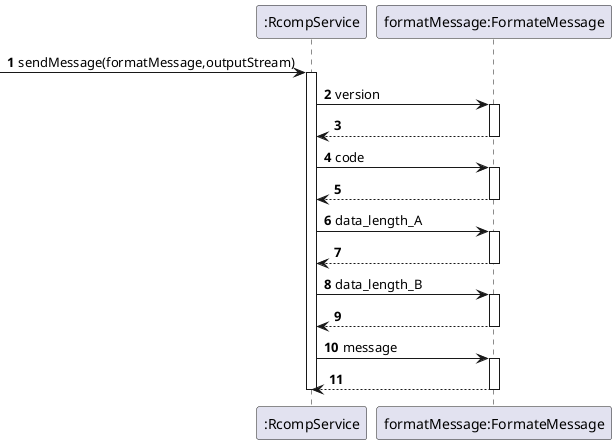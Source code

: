 @startuml
'https://plantuml.com/sequence-diagram

autonumber
participant ":RcompService" as serv
participant "formatMessage:FormateMessage" as msg

[->serv: sendMessage(formatMessage,outputStream)
activate serv
serv -> msg: version
activate msg
msg-->serv
deactivate msg
serv -> msg: code
activate msg
msg-->serv
deactivate msg
serv -> msg: data_length_A
activate msg
msg-->serv
deactivate msg
serv -> msg: data_length_B
activate msg
msg-->serv
deactivate msg
serv -> msg: message
activate msg
msg-->serv
deactivate msg
deactivate serv

@enduml